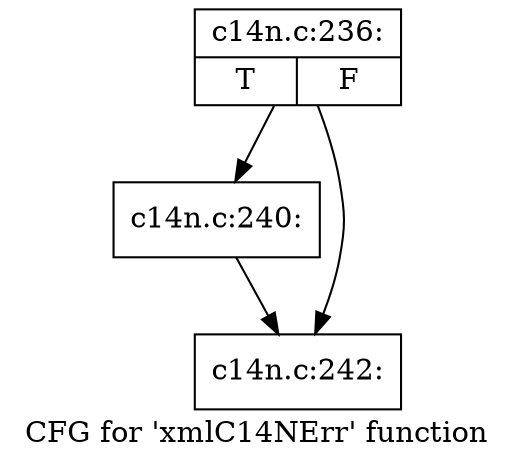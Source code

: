 digraph "CFG for 'xmlC14NErr' function" {
	label="CFG for 'xmlC14NErr' function";

	Node0x48a66c0 [shape=record,label="{c14n.c:236:|{<s0>T|<s1>F}}"];
	Node0x48a66c0 -> Node0x4a9cb00;
	Node0x48a66c0 -> Node0x4a9cb50;
	Node0x4a9cb00 [shape=record,label="{c14n.c:240:}"];
	Node0x4a9cb00 -> Node0x4a9cb50;
	Node0x4a9cb50 [shape=record,label="{c14n.c:242:}"];
}
